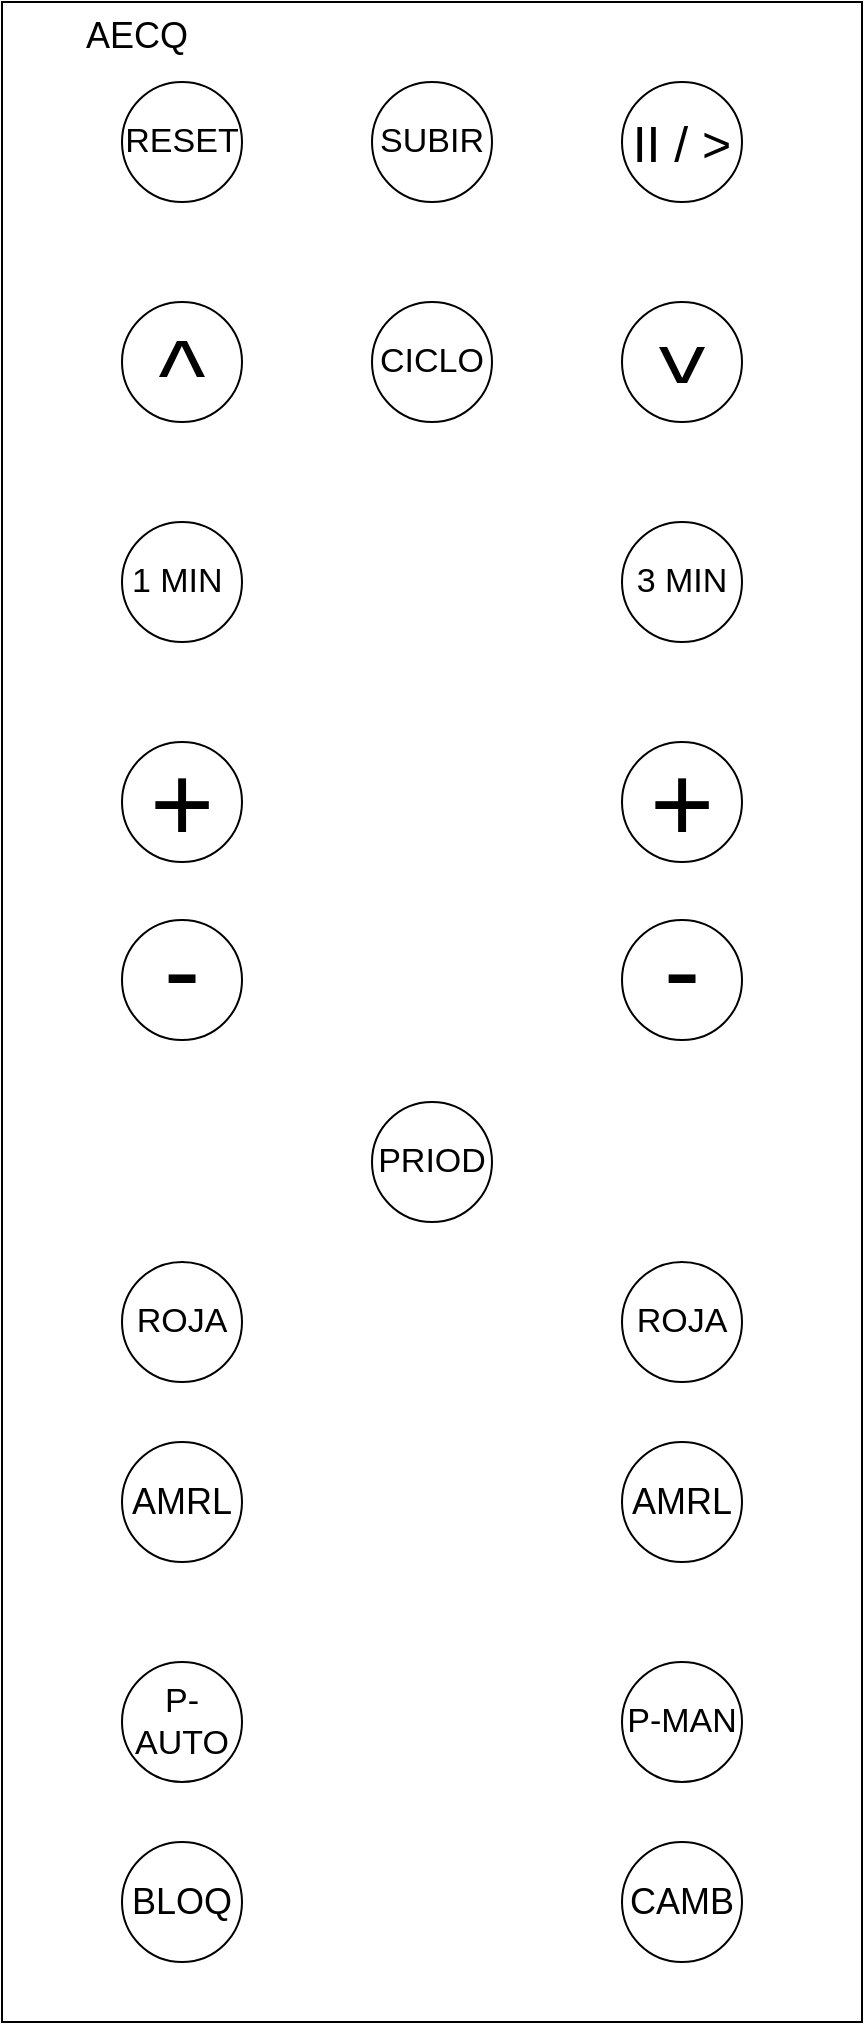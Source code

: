 <mxfile version="21.3.4" type="device">
  <diagram id="pCTMBsWfFFg7g4Bz8OoT" name="Page-1">
    <mxGraphModel dx="1263" dy="746" grid="1" gridSize="10" guides="1" tooltips="1" connect="1" arrows="1" fold="1" page="1" pageScale="1" pageWidth="850" pageHeight="1100" math="0" shadow="0">
      <root>
        <mxCell id="0" />
        <mxCell id="1" parent="0" />
        <mxCell id="8WUqX0Ghef32OuJRJESN-2" value="&lt;blockquote style=&quot;margin: 0 0 0 40px; border: none; padding: 0px;&quot;&gt;&lt;font style=&quot;font-size: 18px;&quot;&gt;AECQ&lt;/font&gt;&lt;/blockquote&gt;" style="rounded=0;whiteSpace=wrap;html=1;verticalAlign=top;align=left;labelPosition=center;verticalLabelPosition=middle;" parent="1" vertex="1">
          <mxGeometry x="210" y="50" width="430" height="1010" as="geometry" />
        </mxCell>
        <mxCell id="8WUqX0Ghef32OuJRJESN-4" value="CAMB" style="ellipse;whiteSpace=wrap;html=1;aspect=fixed;fontSize=18;" parent="1" vertex="1">
          <mxGeometry x="520" y="970" width="60" height="60" as="geometry" />
        </mxCell>
        <mxCell id="8WUqX0Ghef32OuJRJESN-5" value="BLOQ" style="ellipse;whiteSpace=wrap;html=1;aspect=fixed;fontSize=18;" parent="1" vertex="1">
          <mxGeometry x="270" y="970" width="60" height="60" as="geometry" />
        </mxCell>
        <mxCell id="8WUqX0Ghef32OuJRJESN-6" value="P-MAN" style="ellipse;whiteSpace=wrap;html=1;aspect=fixed;fontSize=17;" parent="1" vertex="1">
          <mxGeometry x="520" y="880" width="60" height="60" as="geometry" />
        </mxCell>
        <mxCell id="8WUqX0Ghef32OuJRJESN-7" value="P-AUTO" style="ellipse;whiteSpace=wrap;html=1;aspect=fixed;fontSize=17;" parent="1" vertex="1">
          <mxGeometry x="270" y="880" width="60" height="60" as="geometry" />
        </mxCell>
        <mxCell id="8WUqX0Ghef32OuJRJESN-12" value="AMRL" style="ellipse;whiteSpace=wrap;html=1;aspect=fixed;fontSize=18;" parent="1" vertex="1">
          <mxGeometry x="520" y="770" width="60" height="60" as="geometry" />
        </mxCell>
        <mxCell id="8WUqX0Ghef32OuJRJESN-13" value="AMRL" style="ellipse;whiteSpace=wrap;html=1;aspect=fixed;fontSize=18;" parent="1" vertex="1">
          <mxGeometry x="270" y="770" width="60" height="60" as="geometry" />
        </mxCell>
        <mxCell id="8WUqX0Ghef32OuJRJESN-14" value="ROJA" style="ellipse;whiteSpace=wrap;html=1;aspect=fixed;fontSize=17;" parent="1" vertex="1">
          <mxGeometry x="520" y="680" width="60" height="60" as="geometry" />
        </mxCell>
        <mxCell id="8WUqX0Ghef32OuJRJESN-15" value="ROJA" style="ellipse;whiteSpace=wrap;html=1;aspect=fixed;fontSize=17;" parent="1" vertex="1">
          <mxGeometry x="270" y="680" width="60" height="60" as="geometry" />
        </mxCell>
        <mxCell id="8WUqX0Ghef32OuJRJESN-16" value="PRIOD" style="ellipse;whiteSpace=wrap;html=1;aspect=fixed;fontSize=17;" parent="1" vertex="1">
          <mxGeometry x="395" y="600" width="60" height="60" as="geometry" />
        </mxCell>
        <mxCell id="8WUqX0Ghef32OuJRJESN-17" value="-" style="ellipse;whiteSpace=wrap;html=1;aspect=fixed;fontSize=55;verticalAlign=bottom;" parent="1" vertex="1">
          <mxGeometry x="520" y="509" width="60" height="60" as="geometry" />
        </mxCell>
        <mxCell id="8WUqX0Ghef32OuJRJESN-18" value="-" style="ellipse;whiteSpace=wrap;html=1;aspect=fixed;fontSize=55;verticalAlign=bottom;" parent="1" vertex="1">
          <mxGeometry x="270" y="509" width="60" height="60" as="geometry" />
        </mxCell>
        <mxCell id="8WUqX0Ghef32OuJRJESN-19" value="+" style="ellipse;whiteSpace=wrap;html=1;aspect=fixed;fontSize=55;" parent="1" vertex="1">
          <mxGeometry x="520" y="420" width="60" height="60" as="geometry" />
        </mxCell>
        <mxCell id="8WUqX0Ghef32OuJRJESN-20" value="+" style="ellipse;whiteSpace=wrap;html=1;aspect=fixed;fontSize=55;" parent="1" vertex="1">
          <mxGeometry x="270" y="420" width="60" height="60" as="geometry" />
        </mxCell>
        <mxCell id="8WUqX0Ghef32OuJRJESN-21" value="1 MIN&amp;nbsp;" style="ellipse;whiteSpace=wrap;html=1;aspect=fixed;fontSize=17;" parent="1" vertex="1">
          <mxGeometry x="270" y="310" width="60" height="60" as="geometry" />
        </mxCell>
        <mxCell id="8WUqX0Ghef32OuJRJESN-22" value="3 MIN" style="ellipse;whiteSpace=wrap;html=1;aspect=fixed;fontSize=17;" parent="1" vertex="1">
          <mxGeometry x="520" y="310" width="60" height="60" as="geometry" />
        </mxCell>
        <mxCell id="8WUqX0Ghef32OuJRJESN-23" value="CICLO" style="ellipse;whiteSpace=wrap;html=1;aspect=fixed;fontSize=17;" parent="1" vertex="1">
          <mxGeometry x="395" y="200" width="60" height="60" as="geometry" />
        </mxCell>
        <mxCell id="8WUqX0Ghef32OuJRJESN-24" value="^" style="ellipse;whiteSpace=wrap;html=1;aspect=fixed;fontSize=50;verticalAlign=top;" parent="1" vertex="1">
          <mxGeometry x="270" y="200" width="60" height="60" as="geometry" />
        </mxCell>
        <mxCell id="8WUqX0Ghef32OuJRJESN-26" value="^" style="ellipse;whiteSpace=wrap;html=1;aspect=fixed;fontSize=50;verticalAlign=top;direction=west;rotation=180;" parent="1" vertex="1">
          <mxGeometry x="520" y="200" width="60" height="60" as="geometry" />
        </mxCell>
        <mxCell id="8WUqX0Ghef32OuJRJESN-27" value="SUBIR" style="ellipse;whiteSpace=wrap;html=1;aspect=fixed;fontSize=17;" parent="1" vertex="1">
          <mxGeometry x="395" y="90" width="60" height="60" as="geometry" />
        </mxCell>
        <mxCell id="8WUqX0Ghef32OuJRJESN-28" value="RESET" style="ellipse;whiteSpace=wrap;html=1;aspect=fixed;fontSize=17;verticalAlign=middle;" parent="1" vertex="1">
          <mxGeometry x="270" y="90" width="60" height="60" as="geometry" />
        </mxCell>
        <mxCell id="8WUqX0Ghef32OuJRJESN-29" value="II / &amp;gt;" style="ellipse;whiteSpace=wrap;html=1;aspect=fixed;fontSize=25;verticalAlign=middle;direction=west;rotation=0;" parent="1" vertex="1">
          <mxGeometry x="520" y="90" width="60" height="60" as="geometry" />
        </mxCell>
      </root>
    </mxGraphModel>
  </diagram>
</mxfile>
